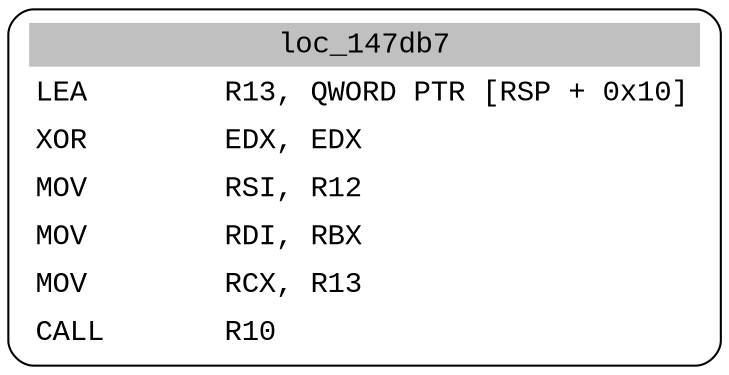 digraph asm_graph {
1941 [
shape="Mrecord" fontname="Courier New"label =<<table border="0" cellborder="0" cellpadding="3"><tr><td align="center" colspan="2" bgcolor="grey">loc_147db7</td></tr><tr><td align="left">LEA        R13, QWORD PTR [RSP + 0x10]</td></tr><tr><td align="left">XOR        EDX, EDX</td></tr><tr><td align="left">MOV        RSI, R12</td></tr><tr><td align="left">MOV        RDI, RBX</td></tr><tr><td align="left">MOV        RCX, R13</td></tr><tr><td align="left">CALL       R10</td></tr></table>> ];
}